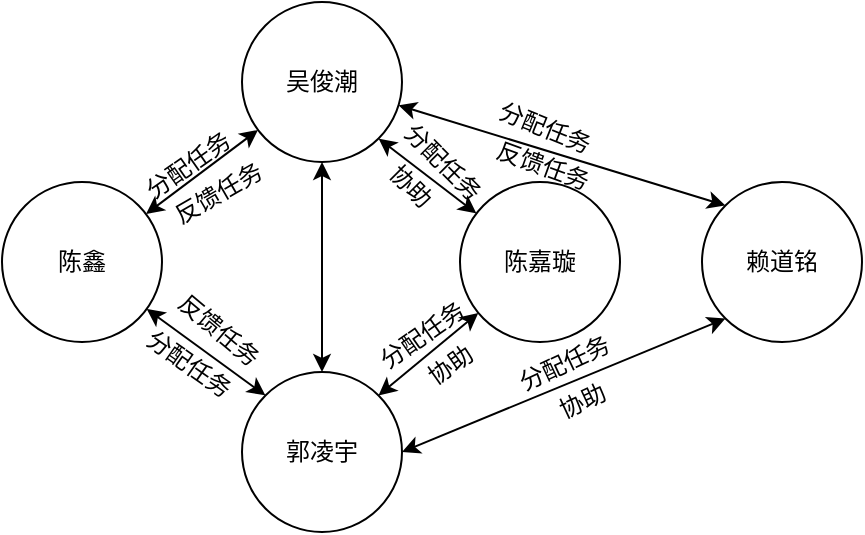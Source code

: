 <mxfile version="14.6.13" type="device"><diagram id="UcRQOX2xI967YHm-Sy4_" name="第 1 页"><mxGraphModel dx="768" dy="482" grid="1" gridSize="10" guides="1" tooltips="1" connect="1" arrows="1" fold="1" page="1" pageScale="1" pageWidth="827" pageHeight="1169" math="0" shadow="0"><root><mxCell id="0"/><mxCell id="1" parent="0"/><mxCell id="7T4E4B-z8gsGrAl9Uaiz-3" value="" style="rounded=0;orthogonalLoop=1;jettySize=auto;html=1;startArrow=classic;startFill=1;" edge="1" parent="1" source="7T4E4B-z8gsGrAl9Uaiz-1" target="7T4E4B-z8gsGrAl9Uaiz-2"><mxGeometry relative="1" as="geometry"/></mxCell><mxCell id="7T4E4B-z8gsGrAl9Uaiz-8" value="" style="rounded=0;orthogonalLoop=1;jettySize=auto;html=1;entryX=0;entryY=0;entryDx=0;entryDy=0;startArrow=classic;startFill=1;" edge="1" parent="1" source="7T4E4B-z8gsGrAl9Uaiz-1" target="7T4E4B-z8gsGrAl9Uaiz-4"><mxGeometry relative="1" as="geometry"><mxPoint x="260" y="340" as="targetPoint"/></mxGeometry></mxCell><mxCell id="7T4E4B-z8gsGrAl9Uaiz-1" value="陈鑫" style="ellipse;whiteSpace=wrap;html=1;aspect=fixed;" vertex="1" parent="1"><mxGeometry x="220" y="180" width="80" height="80" as="geometry"/></mxCell><mxCell id="7T4E4B-z8gsGrAl9Uaiz-10" value="" style="rounded=0;orthogonalLoop=1;jettySize=auto;html=1;entryX=0;entryY=0;entryDx=0;entryDy=0;startArrow=classic;startFill=1;" edge="1" parent="1" source="7T4E4B-z8gsGrAl9Uaiz-2" target="7T4E4B-z8gsGrAl9Uaiz-6"><mxGeometry relative="1" as="geometry"><mxPoint x="500" y="140" as="targetPoint"/></mxGeometry></mxCell><mxCell id="7T4E4B-z8gsGrAl9Uaiz-2" value="吴俊潮" style="ellipse;whiteSpace=wrap;html=1;aspect=fixed;" vertex="1" parent="1"><mxGeometry x="340" y="90" width="80" height="80" as="geometry"/></mxCell><mxCell id="7T4E4B-z8gsGrAl9Uaiz-15" value="" style="rounded=0;orthogonalLoop=1;jettySize=auto;html=1;startArrow=classic;startFill=1;" edge="1" parent="1" source="7T4E4B-z8gsGrAl9Uaiz-4" target="7T4E4B-z8gsGrAl9Uaiz-2"><mxGeometry relative="1" as="geometry"/></mxCell><mxCell id="7T4E4B-z8gsGrAl9Uaiz-4" value="郭凌宇" style="ellipse;whiteSpace=wrap;html=1;aspect=fixed;" vertex="1" parent="1"><mxGeometry x="340" y="275" width="80" height="80" as="geometry"/></mxCell><mxCell id="7T4E4B-z8gsGrAl9Uaiz-14" value="" style="rounded=0;orthogonalLoop=1;jettySize=auto;html=1;entryX=1;entryY=1;entryDx=0;entryDy=0;startArrow=classic;startFill=1;" edge="1" parent="1" source="7T4E4B-z8gsGrAl9Uaiz-5" target="7T4E4B-z8gsGrAl9Uaiz-2"><mxGeometry relative="1" as="geometry"><mxPoint x="460" y="100" as="targetPoint"/></mxGeometry></mxCell><mxCell id="7T4E4B-z8gsGrAl9Uaiz-17" value="" style="rounded=0;orthogonalLoop=1;jettySize=auto;html=1;entryX=1;entryY=0;entryDx=0;entryDy=0;startArrow=classic;startFill=1;" edge="1" parent="1" source="7T4E4B-z8gsGrAl9Uaiz-5" target="7T4E4B-z8gsGrAl9Uaiz-4"><mxGeometry relative="1" as="geometry"><mxPoint x="460" y="340" as="targetPoint"/></mxGeometry></mxCell><mxCell id="7T4E4B-z8gsGrAl9Uaiz-5" value="陈嘉璇" style="ellipse;whiteSpace=wrap;html=1;aspect=fixed;" vertex="1" parent="1"><mxGeometry x="449" y="180" width="80" height="80" as="geometry"/></mxCell><mxCell id="7T4E4B-z8gsGrAl9Uaiz-12" value="" style="rounded=0;orthogonalLoop=1;jettySize=auto;html=1;entryX=1;entryY=0.5;entryDx=0;entryDy=0;startArrow=classic;startFill=1;exitX=0;exitY=1;exitDx=0;exitDy=0;" edge="1" parent="1" source="7T4E4B-z8gsGrAl9Uaiz-6" target="7T4E4B-z8gsGrAl9Uaiz-4"><mxGeometry relative="1" as="geometry"><mxPoint x="610" y="340" as="targetPoint"/></mxGeometry></mxCell><mxCell id="7T4E4B-z8gsGrAl9Uaiz-6" value="赖道铭" style="ellipse;whiteSpace=wrap;html=1;aspect=fixed;" vertex="1" parent="1"><mxGeometry x="570" y="180" width="80" height="80" as="geometry"/></mxCell><mxCell id="7T4E4B-z8gsGrAl9Uaiz-18" value="分配任务" style="text;html=1;align=center;verticalAlign=middle;resizable=0;points=[];autosize=1;strokeColor=none;rotation=-35;" vertex="1" parent="1"><mxGeometry x="283" y="162" width="60" height="20" as="geometry"/></mxCell><mxCell id="7T4E4B-z8gsGrAl9Uaiz-19" value="分配任务" style="text;html=1;align=center;verticalAlign=middle;resizable=0;points=[];autosize=1;strokeColor=none;rotation=35;" vertex="1" parent="1"><mxGeometry x="283" y="261" width="60" height="20" as="geometry"/></mxCell><mxCell id="7T4E4B-z8gsGrAl9Uaiz-20" value="反馈任务" style="text;html=1;align=center;verticalAlign=middle;resizable=0;points=[];autosize=1;strokeColor=none;rotation=-30;" vertex="1" parent="1"><mxGeometry x="298" y="176" width="60" height="20" as="geometry"/></mxCell><mxCell id="7T4E4B-z8gsGrAl9Uaiz-21" value="反馈任务" style="text;html=1;align=center;verticalAlign=middle;resizable=0;points=[];autosize=1;strokeColor=none;rotation=40;" vertex="1" parent="1"><mxGeometry x="298" y="244" width="60" height="20" as="geometry"/></mxCell><mxCell id="7T4E4B-z8gsGrAl9Uaiz-22" value="分配任务" style="text;html=1;align=center;verticalAlign=middle;resizable=0;points=[];autosize=1;strokeColor=none;rotation=22;" vertex="1" parent="1"><mxGeometry x="461" y="143" width="60" height="20" as="geometry"/></mxCell><mxCell id="7T4E4B-z8gsGrAl9Uaiz-23" value="协助" style="text;html=1;align=center;verticalAlign=middle;resizable=0;points=[];autosize=1;strokeColor=none;rotation=-25;" vertex="1" parent="1"><mxGeometry x="490" y="280" width="40" height="20" as="geometry"/></mxCell><mxCell id="7T4E4B-z8gsGrAl9Uaiz-24" value="分配任务" style="text;html=1;align=center;verticalAlign=middle;resizable=0;points=[];autosize=1;strokeColor=none;rotation=-25;" vertex="1" parent="1"><mxGeometry x="471" y="261" width="60" height="20" as="geometry"/></mxCell><mxCell id="7T4E4B-z8gsGrAl9Uaiz-26" value="协助" style="text;html=1;align=center;verticalAlign=middle;resizable=0;points=[];autosize=1;strokeColor=none;rotation=-35;" vertex="1" parent="1"><mxGeometry x="424" y="262" width="40" height="20" as="geometry"/></mxCell><mxCell id="7T4E4B-z8gsGrAl9Uaiz-27" value="分配任务" style="text;html=1;align=center;verticalAlign=middle;resizable=0;points=[];autosize=1;strokeColor=none;rotation=-35;" vertex="1" parent="1"><mxGeometry x="400" y="247" width="60" height="20" as="geometry"/></mxCell><mxCell id="7T4E4B-z8gsGrAl9Uaiz-28" value="分配任务" style="text;html=1;align=center;verticalAlign=middle;resizable=0;points=[];autosize=1;strokeColor=none;rotation=45;" vertex="1" parent="1"><mxGeometry x="410" y="160" width="60" height="20" as="geometry"/></mxCell><mxCell id="7T4E4B-z8gsGrAl9Uaiz-29" value="反馈任务" style="text;html=1;align=center;verticalAlign=middle;resizable=0;points=[];autosize=1;strokeColor=none;rotation=20;" vertex="1" parent="1"><mxGeometry x="460" y="162" width="60" height="20" as="geometry"/></mxCell><mxCell id="7T4E4B-z8gsGrAl9Uaiz-30" value="协助" style="text;html=1;align=center;verticalAlign=middle;resizable=0;points=[];autosize=1;strokeColor=none;rotation=45;" vertex="1" parent="1"><mxGeometry x="404" y="172" width="40" height="20" as="geometry"/></mxCell></root></mxGraphModel></diagram></mxfile>